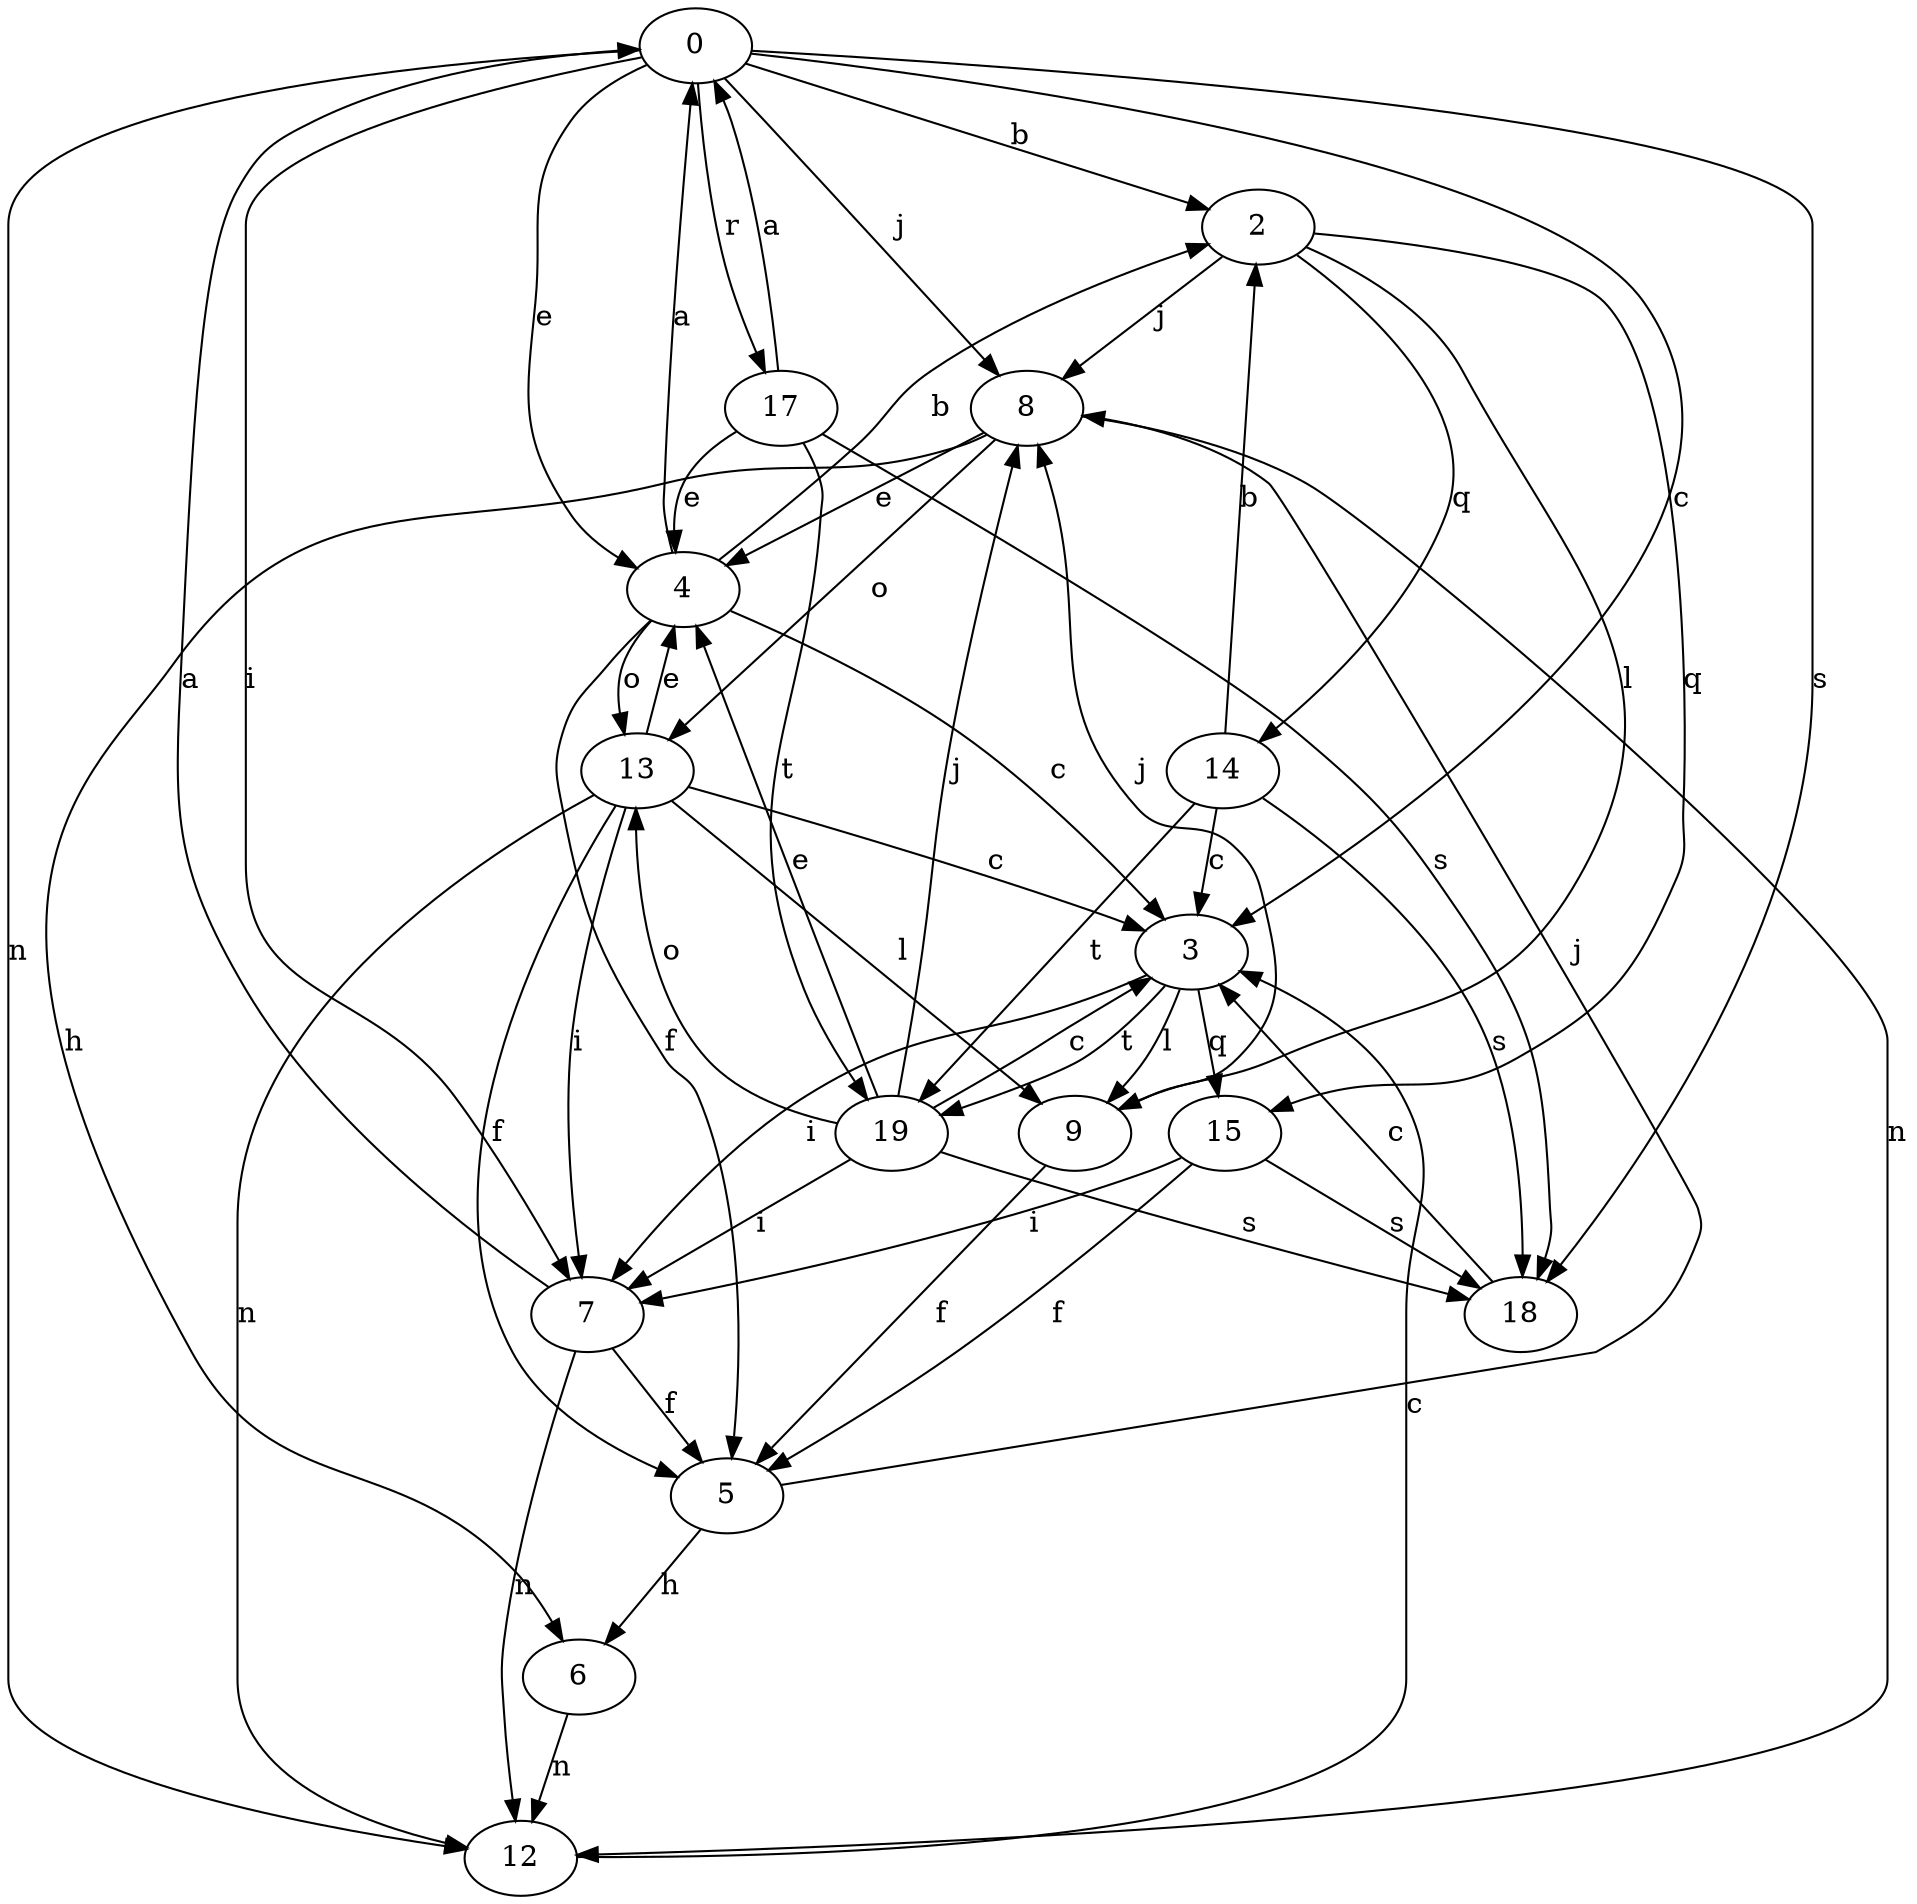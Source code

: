 strict digraph  {
0;
2;
3;
4;
5;
6;
7;
8;
9;
12;
13;
14;
15;
17;
18;
19;
0 -> 2  [label=b];
0 -> 3  [label=c];
0 -> 4  [label=e];
0 -> 7  [label=i];
0 -> 8  [label=j];
0 -> 12  [label=n];
0 -> 17  [label=r];
0 -> 18  [label=s];
2 -> 8  [label=j];
2 -> 9  [label=l];
2 -> 14  [label=q];
2 -> 15  [label=q];
3 -> 7  [label=i];
3 -> 9  [label=l];
3 -> 15  [label=q];
3 -> 19  [label=t];
4 -> 0  [label=a];
4 -> 2  [label=b];
4 -> 3  [label=c];
4 -> 5  [label=f];
4 -> 13  [label=o];
5 -> 6  [label=h];
5 -> 8  [label=j];
6 -> 12  [label=n];
7 -> 0  [label=a];
7 -> 5  [label=f];
7 -> 12  [label=n];
8 -> 4  [label=e];
8 -> 6  [label=h];
8 -> 12  [label=n];
8 -> 13  [label=o];
9 -> 5  [label=f];
9 -> 8  [label=j];
12 -> 3  [label=c];
13 -> 3  [label=c];
13 -> 4  [label=e];
13 -> 5  [label=f];
13 -> 7  [label=i];
13 -> 9  [label=l];
13 -> 12  [label=n];
14 -> 2  [label=b];
14 -> 3  [label=c];
14 -> 18  [label=s];
14 -> 19  [label=t];
15 -> 5  [label=f];
15 -> 7  [label=i];
15 -> 18  [label=s];
17 -> 0  [label=a];
17 -> 4  [label=e];
17 -> 18  [label=s];
17 -> 19  [label=t];
18 -> 3  [label=c];
19 -> 3  [label=c];
19 -> 4  [label=e];
19 -> 7  [label=i];
19 -> 8  [label=j];
19 -> 13  [label=o];
19 -> 18  [label=s];
}
